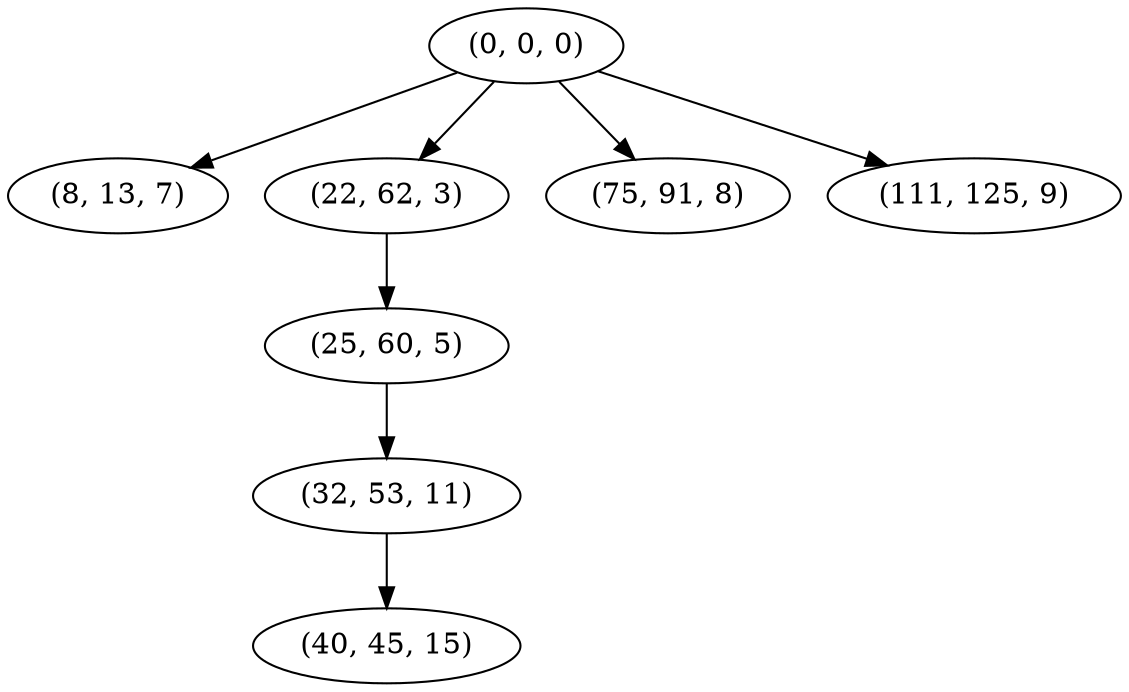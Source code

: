 digraph tree {
    "(0, 0, 0)";
    "(8, 13, 7)";
    "(22, 62, 3)";
    "(25, 60, 5)";
    "(32, 53, 11)";
    "(40, 45, 15)";
    "(75, 91, 8)";
    "(111, 125, 9)";
    "(0, 0, 0)" -> "(8, 13, 7)";
    "(0, 0, 0)" -> "(22, 62, 3)";
    "(0, 0, 0)" -> "(75, 91, 8)";
    "(0, 0, 0)" -> "(111, 125, 9)";
    "(22, 62, 3)" -> "(25, 60, 5)";
    "(25, 60, 5)" -> "(32, 53, 11)";
    "(32, 53, 11)" -> "(40, 45, 15)";
}
